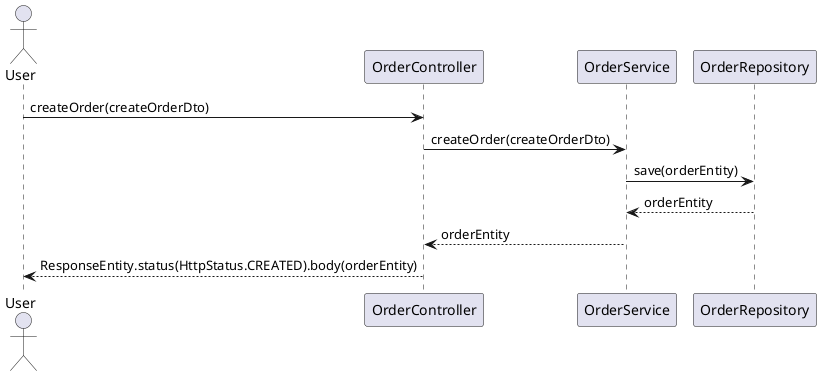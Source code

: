@startuml
actor User
User -> OrderController: createOrder(createOrderDto)
OrderController -> OrderService: createOrder(createOrderDto)
OrderService -> OrderRepository: save(orderEntity)
OrderRepository --> OrderService: orderEntity
OrderService --> OrderController: orderEntity
OrderController --> User: ResponseEntity.status(HttpStatus.CREATED).body(orderEntity)
@enduml